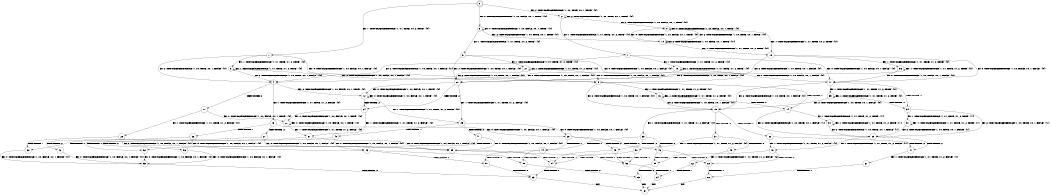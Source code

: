 digraph BCG {
size = "7, 10.5";
center = TRUE;
node [shape = circle];
0 [peripheries = 2];
0 -> 1 [label = "EX !1 !ATOMIC_EXCH_BRANCH (1, +1, TRUE, +0, 2, TRUE) !{0}"];
0 -> 2 [label = "EX !2 !ATOMIC_EXCH_BRANCH (1, +0, TRUE, +0, 1, TRUE) !{0}"];
0 -> 3 [label = "EX !0 !ATOMIC_EXCH_BRANCH (1, +0, FALSE, +0, 1, TRUE) !{0}"];
1 -> 4 [label = "EX !2 !ATOMIC_EXCH_BRANCH (1, +0, TRUE, +0, 1, FALSE) !{0}"];
1 -> 5 [label = "EX !0 !ATOMIC_EXCH_BRANCH (1, +0, FALSE, +0, 1, FALSE) !{0}"];
1 -> 6 [label = "EX !1 !ATOMIC_EXCH_BRANCH (1, +1, TRUE, +1, 2, TRUE) !{0}"];
2 -> 7 [label = "EX !1 !ATOMIC_EXCH_BRANCH (1, +1, TRUE, +0, 2, TRUE) !{0}"];
2 -> 8 [label = "EX !0 !ATOMIC_EXCH_BRANCH (1, +0, FALSE, +0, 1, TRUE) !{0}"];
2 -> 2 [label = "EX !2 !ATOMIC_EXCH_BRANCH (1, +0, TRUE, +0, 1, TRUE) !{0}"];
3 -> 9 [label = "EX !1 !ATOMIC_EXCH_BRANCH (1, +1, TRUE, +0, 2, TRUE) !{0}"];
3 -> 10 [label = "EX !2 !ATOMIC_EXCH_BRANCH (1, +0, TRUE, +0, 1, TRUE) !{0}"];
3 -> 3 [label = "EX !0 !ATOMIC_EXCH_BRANCH (1, +0, FALSE, +0, 1, TRUE) !{0}"];
4 -> 11 [label = "TERMINATE !2"];
4 -> 12 [label = "EX !0 !ATOMIC_EXCH_BRANCH (1, +0, FALSE, +0, 1, TRUE) !{0}"];
4 -> 13 [label = "EX !1 !ATOMIC_EXCH_BRANCH (1, +1, TRUE, +1, 2, FALSE) !{0}"];
5 -> 14 [label = "TERMINATE !0"];
5 -> 15 [label = "EX !2 !ATOMIC_EXCH_BRANCH (1, +0, TRUE, +0, 1, FALSE) !{0}"];
5 -> 16 [label = "EX !1 !ATOMIC_EXCH_BRANCH (1, +1, TRUE, +1, 2, TRUE) !{0}"];
6 -> 4 [label = "EX !2 !ATOMIC_EXCH_BRANCH (1, +0, TRUE, +0, 1, FALSE) !{0}"];
6 -> 5 [label = "EX !0 !ATOMIC_EXCH_BRANCH (1, +0, FALSE, +0, 1, FALSE) !{0}"];
6 -> 6 [label = "EX !1 !ATOMIC_EXCH_BRANCH (1, +1, TRUE, +1, 2, TRUE) !{0}"];
7 -> 17 [label = "EX !0 !ATOMIC_EXCH_BRANCH (1, +0, FALSE, +0, 1, FALSE) !{0}"];
7 -> 4 [label = "EX !2 !ATOMIC_EXCH_BRANCH (1, +0, TRUE, +0, 1, FALSE) !{0}"];
7 -> 18 [label = "EX !1 !ATOMIC_EXCH_BRANCH (1, +1, TRUE, +1, 2, TRUE) !{0}"];
8 -> 19 [label = "EX !1 !ATOMIC_EXCH_BRANCH (1, +1, TRUE, +0, 2, TRUE) !{0}"];
8 -> 10 [label = "EX !2 !ATOMIC_EXCH_BRANCH (1, +0, TRUE, +0, 1, TRUE) !{0}"];
8 -> 8 [label = "EX !0 !ATOMIC_EXCH_BRANCH (1, +0, FALSE, +0, 1, TRUE) !{0}"];
9 -> 20 [label = "EX !2 !ATOMIC_EXCH_BRANCH (1, +0, TRUE, +0, 1, FALSE) !{0}"];
9 -> 21 [label = "EX !1 !ATOMIC_EXCH_BRANCH (1, +1, TRUE, +1, 2, TRUE) !{0}"];
9 -> 5 [label = "EX !0 !ATOMIC_EXCH_BRANCH (1, +0, FALSE, +0, 1, FALSE) !{0}"];
10 -> 19 [label = "EX !1 !ATOMIC_EXCH_BRANCH (1, +1, TRUE, +0, 2, TRUE) !{0}"];
10 -> 10 [label = "EX !2 !ATOMIC_EXCH_BRANCH (1, +0, TRUE, +0, 1, TRUE) !{0}"];
10 -> 8 [label = "EX !0 !ATOMIC_EXCH_BRANCH (1, +0, FALSE, +0, 1, TRUE) !{0}"];
11 -> 22 [label = "EX !0 !ATOMIC_EXCH_BRANCH (1, +0, FALSE, +0, 1, TRUE) !{0}"];
11 -> 23 [label = "EX !1 !ATOMIC_EXCH_BRANCH (1, +1, TRUE, +1, 2, FALSE) !{0}"];
12 -> 24 [label = "TERMINATE !2"];
12 -> 25 [label = "EX !1 !ATOMIC_EXCH_BRANCH (1, +1, TRUE, +1, 2, FALSE) !{0}"];
12 -> 12 [label = "EX !0 !ATOMIC_EXCH_BRANCH (1, +0, FALSE, +0, 1, TRUE) !{0}"];
13 -> 26 [label = "TERMINATE !1"];
13 -> 27 [label = "TERMINATE !2"];
13 -> 28 [label = "EX !0 !ATOMIC_EXCH_BRANCH (1, +0, FALSE, +0, 1, FALSE) !{0}"];
14 -> 29 [label = "EX !2 !ATOMIC_EXCH_BRANCH (1, +0, TRUE, +0, 1, FALSE) !{1}"];
14 -> 30 [label = "EX !1 !ATOMIC_EXCH_BRANCH (1, +1, TRUE, +1, 2, TRUE) !{1}"];
15 -> 31 [label = "TERMINATE !2"];
15 -> 32 [label = "TERMINATE !0"];
15 -> 33 [label = "EX !1 !ATOMIC_EXCH_BRANCH (1, +1, TRUE, +1, 2, FALSE) !{0}"];
16 -> 14 [label = "TERMINATE !0"];
16 -> 15 [label = "EX !2 !ATOMIC_EXCH_BRANCH (1, +0, TRUE, +0, 1, FALSE) !{0}"];
16 -> 16 [label = "EX !1 !ATOMIC_EXCH_BRANCH (1, +1, TRUE, +1, 2, TRUE) !{0}"];
17 -> 34 [label = "TERMINATE !0"];
17 -> 15 [label = "EX !2 !ATOMIC_EXCH_BRANCH (1, +0, TRUE, +0, 1, FALSE) !{0}"];
17 -> 35 [label = "EX !1 !ATOMIC_EXCH_BRANCH (1, +1, TRUE, +1, 2, TRUE) !{0}"];
18 -> 17 [label = "EX !0 !ATOMIC_EXCH_BRANCH (1, +0, FALSE, +0, 1, FALSE) !{0}"];
18 -> 4 [label = "EX !2 !ATOMIC_EXCH_BRANCH (1, +0, TRUE, +0, 1, FALSE) !{0}"];
18 -> 18 [label = "EX !1 !ATOMIC_EXCH_BRANCH (1, +1, TRUE, +1, 2, TRUE) !{0}"];
19 -> 20 [label = "EX !2 !ATOMIC_EXCH_BRANCH (1, +0, TRUE, +0, 1, FALSE) !{0}"];
19 -> 36 [label = "EX !1 !ATOMIC_EXCH_BRANCH (1, +1, TRUE, +1, 2, TRUE) !{0}"];
19 -> 17 [label = "EX !0 !ATOMIC_EXCH_BRANCH (1, +0, FALSE, +0, 1, FALSE) !{0}"];
20 -> 24 [label = "TERMINATE !2"];
20 -> 25 [label = "EX !1 !ATOMIC_EXCH_BRANCH (1, +1, TRUE, +1, 2, FALSE) !{0}"];
20 -> 12 [label = "EX !0 !ATOMIC_EXCH_BRANCH (1, +0, FALSE, +0, 1, TRUE) !{0}"];
21 -> 20 [label = "EX !2 !ATOMIC_EXCH_BRANCH (1, +0, TRUE, +0, 1, FALSE) !{0}"];
21 -> 21 [label = "EX !1 !ATOMIC_EXCH_BRANCH (1, +1, TRUE, +1, 2, TRUE) !{0}"];
21 -> 5 [label = "EX !0 !ATOMIC_EXCH_BRANCH (1, +0, FALSE, +0, 1, FALSE) !{0}"];
22 -> 37 [label = "EX !1 !ATOMIC_EXCH_BRANCH (1, +1, TRUE, +1, 2, FALSE) !{0}"];
22 -> 22 [label = "EX !0 !ATOMIC_EXCH_BRANCH (1, +0, FALSE, +0, 1, TRUE) !{0}"];
23 -> 38 [label = "TERMINATE !1"];
23 -> 39 [label = "EX !0 !ATOMIC_EXCH_BRANCH (1, +0, FALSE, +0, 1, FALSE) !{0}"];
24 -> 37 [label = "EX !1 !ATOMIC_EXCH_BRANCH (1, +1, TRUE, +1, 2, FALSE) !{0}"];
24 -> 22 [label = "EX !0 !ATOMIC_EXCH_BRANCH (1, +0, FALSE, +0, 1, TRUE) !{0}"];
25 -> 40 [label = "TERMINATE !1"];
25 -> 41 [label = "TERMINATE !2"];
25 -> 28 [label = "EX !0 !ATOMIC_EXCH_BRANCH (1, +0, FALSE, +0, 1, FALSE) !{0}"];
26 -> 42 [label = "TERMINATE !2"];
26 -> 43 [label = "EX !0 !ATOMIC_EXCH_BRANCH (1, +0, FALSE, +0, 1, FALSE) !{0}"];
27 -> 38 [label = "TERMINATE !1"];
27 -> 39 [label = "EX !0 !ATOMIC_EXCH_BRANCH (1, +0, FALSE, +0, 1, FALSE) !{0}"];
28 -> 44 [label = "TERMINATE !1"];
28 -> 45 [label = "TERMINATE !2"];
28 -> 46 [label = "TERMINATE !0"];
29 -> 47 [label = "TERMINATE !2"];
29 -> 48 [label = "EX !1 !ATOMIC_EXCH_BRANCH (1, +1, TRUE, +1, 2, FALSE) !{1}"];
30 -> 29 [label = "EX !2 !ATOMIC_EXCH_BRANCH (1, +0, TRUE, +0, 1, FALSE) !{1}"];
30 -> 30 [label = "EX !1 !ATOMIC_EXCH_BRANCH (1, +1, TRUE, +1, 2, TRUE) !{1}"];
31 -> 49 [label = "TERMINATE !0"];
31 -> 50 [label = "EX !1 !ATOMIC_EXCH_BRANCH (1, +1, TRUE, +1, 2, FALSE) !{0}"];
32 -> 47 [label = "TERMINATE !2"];
32 -> 48 [label = "EX !1 !ATOMIC_EXCH_BRANCH (1, +1, TRUE, +1, 2, FALSE) !{1}"];
33 -> 44 [label = "TERMINATE !1"];
33 -> 45 [label = "TERMINATE !2"];
33 -> 46 [label = "TERMINATE !0"];
34 -> 29 [label = "EX !2 !ATOMIC_EXCH_BRANCH (1, +0, TRUE, +0, 1, FALSE) !{1}"];
34 -> 51 [label = "EX !1 !ATOMIC_EXCH_BRANCH (1, +1, TRUE, +1, 2, TRUE) !{1}"];
35 -> 34 [label = "TERMINATE !0"];
35 -> 15 [label = "EX !2 !ATOMIC_EXCH_BRANCH (1, +0, TRUE, +0, 1, FALSE) !{0}"];
35 -> 35 [label = "EX !1 !ATOMIC_EXCH_BRANCH (1, +1, TRUE, +1, 2, TRUE) !{0}"];
36 -> 20 [label = "EX !2 !ATOMIC_EXCH_BRANCH (1, +0, TRUE, +0, 1, FALSE) !{0}"];
36 -> 36 [label = "EX !1 !ATOMIC_EXCH_BRANCH (1, +1, TRUE, +1, 2, TRUE) !{0}"];
36 -> 17 [label = "EX !0 !ATOMIC_EXCH_BRANCH (1, +0, FALSE, +0, 1, FALSE) !{0}"];
37 -> 52 [label = "TERMINATE !1"];
37 -> 39 [label = "EX !0 !ATOMIC_EXCH_BRANCH (1, +0, FALSE, +0, 1, FALSE) !{0}"];
38 -> 53 [label = "EX !0 !ATOMIC_EXCH_BRANCH (1, +0, FALSE, +0, 1, FALSE) !{0}"];
39 -> 54 [label = "TERMINATE !1"];
39 -> 55 [label = "TERMINATE !0"];
40 -> 56 [label = "TERMINATE !2"];
40 -> 43 [label = "EX !0 !ATOMIC_EXCH_BRANCH (1, +0, FALSE, +0, 1, FALSE) !{0}"];
41 -> 52 [label = "TERMINATE !1"];
41 -> 39 [label = "EX !0 !ATOMIC_EXCH_BRANCH (1, +0, FALSE, +0, 1, FALSE) !{0}"];
42 -> 53 [label = "EX !0 !ATOMIC_EXCH_BRANCH (1, +0, FALSE, +0, 1, FALSE) !{0}"];
43 -> 57 [label = "TERMINATE !2"];
43 -> 58 [label = "TERMINATE !0"];
44 -> 57 [label = "TERMINATE !2"];
44 -> 58 [label = "TERMINATE !0"];
45 -> 54 [label = "TERMINATE !1"];
45 -> 55 [label = "TERMINATE !0"];
46 -> 59 [label = "TERMINATE !1"];
46 -> 60 [label = "TERMINATE !2"];
47 -> 61 [label = "EX !1 !ATOMIC_EXCH_BRANCH (1, +1, TRUE, +1, 2, FALSE) !{1}"];
48 -> 59 [label = "TERMINATE !1"];
48 -> 60 [label = "TERMINATE !2"];
49 -> 62 [label = "EX !1 !ATOMIC_EXCH_BRANCH (1, +1, TRUE, +1, 2, FALSE) !{2}"];
50 -> 54 [label = "TERMINATE !1"];
50 -> 55 [label = "TERMINATE !0"];
51 -> 29 [label = "EX !2 !ATOMIC_EXCH_BRANCH (1, +0, TRUE, +0, 1, FALSE) !{1}"];
51 -> 51 [label = "EX !1 !ATOMIC_EXCH_BRANCH (1, +1, TRUE, +1, 2, TRUE) !{1}"];
52 -> 53 [label = "EX !0 !ATOMIC_EXCH_BRANCH (1, +0, FALSE, +0, 1, FALSE) !{0}"];
53 -> 63 [label = "TERMINATE !0"];
54 -> 63 [label = "TERMINATE !0"];
55 -> 64 [label = "TERMINATE !1"];
56 -> 53 [label = "EX !0 !ATOMIC_EXCH_BRANCH (1, +0, FALSE, +0, 1, FALSE) !{0}"];
57 -> 63 [label = "TERMINATE !0"];
58 -> 65 [label = "TERMINATE !2"];
59 -> 65 [label = "TERMINATE !2"];
60 -> 66 [label = "TERMINATE !1"];
61 -> 66 [label = "TERMINATE !1"];
62 -> 64 [label = "TERMINATE !1"];
63 -> 67 [label = "exit"];
64 -> 67 [label = "exit"];
65 -> 67 [label = "exit"];
66 -> 67 [label = "exit"];
}
